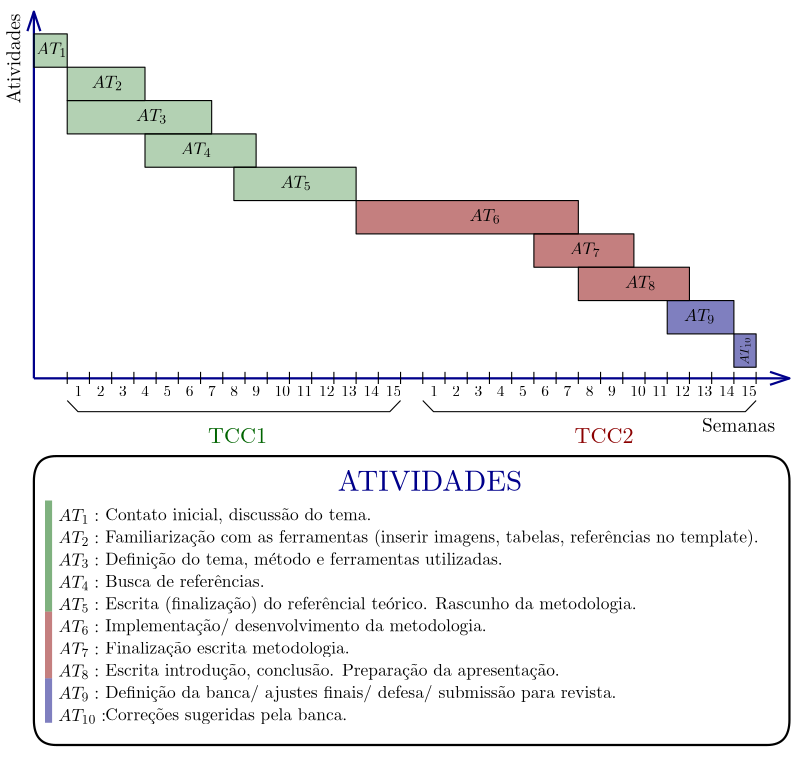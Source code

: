 <?xml version="1.0"?>
<!DOCTYPE ipe SYSTEM "ipe.dtd">
<ipe version="70218" creator="Ipe 7.2.24">
<info created="D:20230220100649" modified="D:20230305154931"/>
<ipestyle name="basic">
<symbol name="arrow/arc(spx)">
<path stroke="sym-stroke" fill="sym-stroke" pen="sym-pen">
0 0 m
-1 0.333 l
-1 -0.333 l
h
</path>
</symbol>
<symbol name="arrow/farc(spx)">
<path stroke="sym-stroke" fill="white" pen="sym-pen">
0 0 m
-1 0.333 l
-1 -0.333 l
h
</path>
</symbol>
<symbol name="arrow/ptarc(spx)">
<path stroke="sym-stroke" fill="sym-stroke" pen="sym-pen">
0 0 m
-1 0.333 l
-0.8 0 l
-1 -0.333 l
h
</path>
</symbol>
<symbol name="arrow/fptarc(spx)">
<path stroke="sym-stroke" fill="white" pen="sym-pen">
0 0 m
-1 0.333 l
-0.8 0 l
-1 -0.333 l
h
</path>
</symbol>
<symbol name="mark/circle(sx)" transformations="translations">
<path fill="sym-stroke">
0.6 0 0 0.6 0 0 e
0.4 0 0 0.4 0 0 e
</path>
</symbol>
<symbol name="mark/disk(sx)" transformations="translations">
<path fill="sym-stroke">
0.6 0 0 0.6 0 0 e
</path>
</symbol>
<symbol name="mark/fdisk(sfx)" transformations="translations">
<group>
<path fill="sym-fill">
0.5 0 0 0.5 0 0 e
</path>
<path fill="sym-stroke" fillrule="eofill">
0.6 0 0 0.6 0 0 e
0.4 0 0 0.4 0 0 e
</path>
</group>
</symbol>
<symbol name="mark/box(sx)" transformations="translations">
<path fill="sym-stroke" fillrule="eofill">
-0.6 -0.6 m
0.6 -0.6 l
0.6 0.6 l
-0.6 0.6 l
h
-0.4 -0.4 m
0.4 -0.4 l
0.4 0.4 l
-0.4 0.4 l
h
</path>
</symbol>
<symbol name="mark/square(sx)" transformations="translations">
<path fill="sym-stroke">
-0.6 -0.6 m
0.6 -0.6 l
0.6 0.6 l
-0.6 0.6 l
h
</path>
</symbol>
<symbol name="mark/fsquare(sfx)" transformations="translations">
<group>
<path fill="sym-fill">
-0.5 -0.5 m
0.5 -0.5 l
0.5 0.5 l
-0.5 0.5 l
h
</path>
<path fill="sym-stroke" fillrule="eofill">
-0.6 -0.6 m
0.6 -0.6 l
0.6 0.6 l
-0.6 0.6 l
h
-0.4 -0.4 m
0.4 -0.4 l
0.4 0.4 l
-0.4 0.4 l
h
</path>
</group>
</symbol>
<symbol name="mark/cross(sx)" transformations="translations">
<group>
<path fill="sym-stroke">
-0.43 -0.57 m
0.57 0.43 l
0.43 0.57 l
-0.57 -0.43 l
h
</path>
<path fill="sym-stroke">
-0.43 0.57 m
0.57 -0.43 l
0.43 -0.57 l
-0.57 0.43 l
h
</path>
</group>
</symbol>
<symbol name="arrow/fnormal(spx)">
<path stroke="sym-stroke" fill="white" pen="sym-pen">
0 0 m
-1 0.333 l
-1 -0.333 l
h
</path>
</symbol>
<symbol name="arrow/pointed(spx)">
<path stroke="sym-stroke" fill="sym-stroke" pen="sym-pen">
0 0 m
-1 0.333 l
-0.8 0 l
-1 -0.333 l
h
</path>
</symbol>
<symbol name="arrow/fpointed(spx)">
<path stroke="sym-stroke" fill="white" pen="sym-pen">
0 0 m
-1 0.333 l
-0.8 0 l
-1 -0.333 l
h
</path>
</symbol>
<symbol name="arrow/linear(spx)">
<path stroke="sym-stroke" pen="sym-pen">
-1 0.333 m
0 0 l
-1 -0.333 l
</path>
</symbol>
<symbol name="arrow/fdouble(spx)">
<path stroke="sym-stroke" fill="white" pen="sym-pen">
0 0 m
-1 0.333 l
-1 -0.333 l
h
-1 0 m
-2 0.333 l
-2 -0.333 l
h
</path>
</symbol>
<symbol name="arrow/double(spx)">
<path stroke="sym-stroke" fill="sym-stroke" pen="sym-pen">
0 0 m
-1 0.333 l
-1 -0.333 l
h
-1 0 m
-2 0.333 l
-2 -0.333 l
h
</path>
</symbol>
<symbol name="arrow/mid-normal(spx)">
<path stroke="sym-stroke" fill="sym-stroke" pen="sym-pen">
0.5 0 m
-0.5 0.333 l
-0.5 -0.333 l
h
</path>
</symbol>
<symbol name="arrow/mid-fnormal(spx)">
<path stroke="sym-stroke" fill="white" pen="sym-pen">
0.5 0 m
-0.5 0.333 l
-0.5 -0.333 l
h
</path>
</symbol>
<symbol name="arrow/mid-pointed(spx)">
<path stroke="sym-stroke" fill="sym-stroke" pen="sym-pen">
0.5 0 m
-0.5 0.333 l
-0.3 0 l
-0.5 -0.333 l
h
</path>
</symbol>
<symbol name="arrow/mid-fpointed(spx)">
<path stroke="sym-stroke" fill="white" pen="sym-pen">
0.5 0 m
-0.5 0.333 l
-0.3 0 l
-0.5 -0.333 l
h
</path>
</symbol>
<symbol name="arrow/mid-double(spx)">
<path stroke="sym-stroke" fill="sym-stroke" pen="sym-pen">
1 0 m
0 0.333 l
0 -0.333 l
h
0 0 m
-1 0.333 l
-1 -0.333 l
h
</path>
</symbol>
<symbol name="arrow/mid-fdouble(spx)">
<path stroke="sym-stroke" fill="white" pen="sym-pen">
1 0 m
0 0.333 l
0 -0.333 l
h
0 0 m
-1 0.333 l
-1 -0.333 l
h
</path>
</symbol>
<anglesize name="22.5 deg" value="22.5"/>
<anglesize name="30 deg" value="30"/>
<anglesize name="45 deg" value="45"/>
<anglesize name="60 deg" value="60"/>
<anglesize name="90 deg" value="90"/>
<arrowsize name="large" value="10"/>
<arrowsize name="small" value="5"/>
<arrowsize name="tiny" value="3"/>
<color name="blue" value="0 0 1"/>
<color name="brown" value="0.647 0.165 0.165"/>
<color name="darkblue" value="0 0 0.545"/>
<color name="darkcyan" value="0 0.545 0.545"/>
<color name="darkgray" value="0.663"/>
<color name="darkgreen" value="0 0.392 0"/>
<color name="darkmagenta" value="0.545 0 0.545"/>
<color name="darkorange" value="1 0.549 0"/>
<color name="darkred" value="0.545 0 0"/>
<color name="gold" value="1 0.843 0"/>
<color name="gray" value="0.745"/>
<color name="green" value="0 1 0"/>
<color name="lightblue" value="0.678 0.847 0.902"/>
<color name="lightcyan" value="0.878 1 1"/>
<color name="lightgray" value="0.827"/>
<color name="lightgreen" value="0.565 0.933 0.565"/>
<color name="lightyellow" value="1 1 0.878"/>
<color name="navy" value="0 0 0.502"/>
<color name="orange" value="1 0.647 0"/>
<color name="pink" value="1 0.753 0.796"/>
<color name="purple" value="0.627 0.125 0.941"/>
<color name="red" value="1 0 0"/>
<color name="seagreen" value="0.18 0.545 0.341"/>
<color name="turquoise" value="0.251 0.878 0.816"/>
<color name="violet" value="0.933 0.51 0.933"/>
<color name="yellow" value="1 1 0"/>
<dashstyle name="dash dot dotted" value="[4 2 1 2 1 2] 0"/>
<dashstyle name="dash dotted" value="[4 2 1 2] 0"/>
<dashstyle name="dashed" value="[4] 0"/>
<dashstyle name="dotted" value="[1 3] 0"/>
<gridsize name="10 pts (~3.5 mm)" value="10"/>
<gridsize name="14 pts (~5 mm)" value="14"/>
<gridsize name="16 pts (~6 mm)" value="16"/>
<gridsize name="20 pts (~7 mm)" value="20"/>
<gridsize name="28 pts (~10 mm)" value="28"/>
<gridsize name="32 pts (~12 mm)" value="32"/>
<gridsize name="4 pts" value="4"/>
<gridsize name="56 pts (~20 mm)" value="56"/>
<gridsize name="8 pts (~3 mm)" value="8"/>
<opacity name="10%" value="0.1"/>
<opacity name="30%" value="0.3"/>
<opacity name="50%" value="0.5"/>
<opacity name="75%" value="0.75"/>
<pen name="fat" value="1.2"/>
<pen name="heavier" value="0.8"/>
<pen name="ultrafat" value="2"/>
<symbolsize name="large" value="5"/>
<symbolsize name="small" value="2"/>
<symbolsize name="tiny" value="1.1"/>
<textsize name="Huge" value="\Huge"/>
<textsize name="LARGE" value="\LARGE"/>
<textsize name="Large" value="\Large"/>
<textsize name="footnote" value="\footnotesize"/>
<textsize name="huge" value="\huge"/>
<textsize name="large" value="\large"/>
<textsize name="small" value="\small"/>
<textsize name="tiny" value="\tiny"/>
<textstyle name="center" begin="\begin{center}" end="\end{center}"/>
<textstyle name="item" begin="\begin{itemize}\item{}" end="\end{itemize}"/>
<textstyle name="itemize" begin="\begin{itemize}" end="\end{itemize}"/>
<tiling name="falling" angle="-60" step="4" width="1"/>
<tiling name="rising" angle="30" step="4" width="1"/>
</ipestyle>
<page>
<layer name="alpha"/>
<view layers="alpha" active="alpha"/>
<path layer="alpha" matrix="1.0002 0 0 1.15254 -0.0164319 -117.763" stroke="white">
84 772 m
84 536 l
372 536 l
372 772 l
h
</path>
<path matrix="1 0 0 1 0 -20" stroke="darkblue" pen="heavier" arrow="linear/normal">
96 656 m
368 656 l
</path>
<path matrix="1 0 0 1.17857 0 -137.143" stroke="darkblue" pen="heavier" arrow="linear/normal">
96 656 m
96 768 l
</path>
<path matrix="0.967742 0 0 1 15.0968 -20" stroke="black">
96 648 m
100 644 l
216 644 l
220 648 l
</path>
<text matrix="0.8 0 0 0.8 43.4567 107.081" pos="144 632" stroke="darkgreen" type="label" width="26.567" height="6.808" depth="0" valign="baseline">TCC1</text>
<text matrix="0.8 0 0 0.8 175.457 107.081" pos="144 632" stroke="darkred" type="label" width="26.567" height="6.808" depth="0" valign="baseline">TCC2</text>
<text matrix="0.7 0 0 0.7 235.683 174.333" pos="144 632" stroke="black" type="label" width="37.692" height="6.808" depth="0" valign="baseline">Semanas</text>
<text matrix="0 0.7 -0.7 0 533.499 634.159" pos="144 632" stroke="black" type="label" width="46.271" height="6.918" depth="0" valign="baseline">Atividades</text>
<text matrix="1.05 0 0 1.05 54.2169 -68.0584" pos="144 632" stroke="darkblue" type="label" width="63.235" height="6.808" depth="0" valign="baseline">ATIVIDADES</text>
<path matrix="1 0 0 1 0 20" stroke="black" fill="darkgreen" opacity="30%" stroke-opacity="opaque">
96 740 m
96 728 l
108 728 l
108 740 l
h
</path>
<text matrix="0.63 0 0 0.63 6.07732 354.452" pos="144 632" stroke="black" type="label" width="17.763" height="6.812" depth="1.49" valign="baseline" style="math">AT_1</text>
<text matrix="0.63 0 0 0.63 14.0773 186.452" pos="144 632" stroke="black" type="label" width="23.298" height="6.812" depth="1.49" valign="baseline" style="math">AT_1:</text>
<text matrix="0.63 0 0 0.63 30.9895 186.748" pos="144 632" stroke="black" type="label" width="152.097" height="6.926" depth="1.93" valign="baseline">Contato inicial, discussão do tema.</text>
<path matrix="2.33333 0 0 1 -116 8" stroke="black" fill="darkgreen" opacity="30%" stroke-opacity="opaque">
96 740 m
96 728 l
108 728 l
108 740 l
h
</path>
<text matrix="0.63 0 0 0.63 26.0773 342.452" pos="144 632" stroke="black" type="label" width="17.763" height="6.812" depth="1.49" valign="baseline" style="math">AT_2</text>
<text matrix="0.63 0 0 0.63 14.0773 178.452" pos="144 632" stroke="black" type="label" width="23.298" height="6.812" depth="1.49" valign="baseline" style="math">AT_2:</text>
<text matrix="0.63 0 0 0.63 30.9895 178.748" pos="144 632" stroke="black" type="label" width="373.71" height="7.473" depth="2.49" valign="baseline">Familiarização com as ferramentas (inserir imagens, tabelas, referências no template).</text>
<path matrix="4.33331 0 0 1 -307.998 -4" stroke="black" fill="darkgreen" opacity="30%" stroke-opacity="opaque">
96 740 m
96 728 l
108 728 l
108 740 l
h
</path>
<text matrix="0.63 0 0 0.63 42.0773 330.452" pos="144 632" stroke="black" type="label" width="17.763" height="6.812" depth="1.49" valign="baseline" style="math">AT_3</text>
<text matrix="0.63 0 0 0.63 14.0773 170.452" pos="144 632" stroke="black" type="label" width="23.298" height="6.812" depth="1.49" valign="baseline" style="math">AT_3:</text>
<text matrix="0.63 0 0 0.63 30.9895 170.748" pos="144 632" stroke="black" type="label" width="227.232" height="6.926" depth="1.93" valign="baseline">Definição do tema, método e ferramentas utilizadas.</text>
<path matrix="3.33332 0 0 1 -183.999 -16" stroke="black" fill="darkgreen" opacity="30%" stroke-opacity="opaque">
96 740 m
96 728 l
108 728 l
108 740 l
h
</path>
<text matrix="0.63 0 0 0.63 58.0773 318.452" pos="144 632" stroke="black" type="label" width="17.763" height="6.812" depth="1.49" valign="baseline" style="math">AT_4</text>
<text matrix="0.63 0 0 0.63 14.0773 162.452" pos="144 632" stroke="black" type="label" width="23.298" height="6.812" depth="1.49" valign="baseline" style="math">AT_4:</text>
<text matrix="0.63 0 0 0.63 30.9895 162.748" pos="144 632" stroke="black" type="label" width="91.075" height="6.918" depth="0" valign="baseline">Busca de referências.</text>
<path matrix="3.66669 0 0 1 -184.003 -28" stroke="black" fill="darkgreen" opacity="30%" stroke-opacity="opaque">
96 740 m
96 728 l
108 728 l
108 740 l
h
</path>
<text matrix="0.63 0 0 0.63 94.077 306.452" pos="144 632" stroke="black" type="label" width="17.763" height="6.812" depth="1.49" valign="baseline" style="math">AT_5</text>
<text matrix="0.63 0 0 0.63 14.0773 154.452" pos="144 632" stroke="black" type="label" width="23.298" height="6.812" depth="1.49" valign="baseline" style="math">AT_5:</text>
<text matrix="0.63 0 0 0.63 30.9895 154.748" pos="144 632" stroke="black" type="label" width="303.806" height="7.473" depth="2.49" valign="baseline">Escrita (finalização) do referêncial teórico. Rascunho da metodologia.</text>
<path matrix="6.66667 0 0 1 -428.001 -40" stroke="black" fill="darkred" opacity="50%" stroke-opacity="opaque">
96 740 m
96 728 l
108 728 l
108 740 l
h
</path>
<text matrix="0.63 0 0 0.63 162.077 294.452" pos="144 632" stroke="black" type="label" width="17.763" height="6.812" depth="1.49" valign="baseline" style="math">AT_6</text>
<text matrix="0.63 0 0 0.63 14.0773 146.452" pos="144 632" stroke="black" type="label" width="23.298" height="6.812" depth="1.49" valign="baseline" style="math">AT_6:</text>
<text matrix="0.63 0 0 0.63 30.9895 146.748" pos="144 632" stroke="black" type="label" width="218.127" height="7.473" depth="2.49" valign="baseline">Implementação/ desenvolvimento da metodologia.</text>
<path matrix="2.99999 0 0 1 -11.9986 -52" stroke="black" fill="darkred" opacity="50%" stroke-opacity="opaque">
96 740 m
96 728 l
108 728 l
108 740 l
h
</path>
<text matrix="0.63 0 0 0.63 198.077 282.452" pos="144 632" stroke="black" type="label" width="17.763" height="6.812" depth="1.49" valign="baseline" style="math">AT_7</text>
<text matrix="0.63 0 0 0.63 14.0773 138.452" pos="144 632" stroke="black" type="label" width="23.298" height="6.812" depth="1.49" valign="baseline" style="math">AT_7:</text>
<text matrix="0.63 0 0 0.63 30.9895 138.748" pos="144 632" stroke="black" type="label" width="139.699" height="6.926" depth="1.93" valign="baseline">Finalização escrita metodologia.</text>
<path matrix="3.33328 0 0 1 -27.994 -64" stroke="black" fill="darkred" opacity="50%" stroke-opacity="opaque">
96 740 m
96 728 l
108 728 l
108 740 l
h
</path>
<text matrix="0.63 0 0 0.63 218.077 270.452" pos="144 632" stroke="black" type="label" width="17.763" height="6.812" depth="1.49" valign="baseline" style="math">AT_8</text>
<text matrix="0.63 0 0 0.63 14.0773 130.452" pos="144 632" stroke="black" type="label" width="23.298" height="6.812" depth="1.49" valign="baseline" style="math">AT_8:</text>
<text matrix="0.63 0 0 0.63 30.9895 130.748" pos="144 632" stroke="black" type="label" width="259.887" height="6.926" depth="1.93" valign="baseline">Escrita introdução, conclusão. Preparação da apresentação.</text>
<path matrix="1 0 0 1.13043 0 -101.913" stroke="black" pen="heavier">
104 628 m
96 628
96 620 c
96 544 l
96 536
104 536 c
360 536 l
368 536
368 544 c
368 620 l
368 628
360 628 c
h
</path>
<path matrix="0.638875 0 0 1.11148 36.1125 -83.759" fill="darkgreen" opacity="50%" stroke-opacity="30%">
100 608 m
100 572 l
104 572 l
104 608 l
h
</path>
<path matrix="0.638875 0 0 0.66688 36.1125 146.544" fill="darkred" opacity="50%" stroke-opacity="30%">
100 608 m
100 572 l
104 572 l
104 608 l
h
</path>
<path matrix="1 0 0 0.545683 0 278.181" stroke="black">
108 652 m
108 660 l
</path>
<path matrix="1 0 0 0.545683 8 278.181" stroke="black">
108 652 m
108 660 l
</path>
<path matrix="1 0 0 0.545683 16 278.181" stroke="black">
108 652 m
108 660 l
</path>
<path matrix="1 0 0 0.545683 24 278.181" stroke="black">
108 652 m
108 660 l
</path>
<path matrix="1 0 0 0.545683 32 278.181" stroke="black">
108 652 m
108 660 l
</path>
<path matrix="1 0 0 0.545683 40 278.181" stroke="black">
108 652 m
108 660 l
</path>
<path matrix="1 0 0 0.545683 48 278.181" stroke="black">
108 652 m
108 660 l
</path>
<path matrix="1 0 0 0.545683 56 278.181" stroke="black">
108 652 m
108 660 l
</path>
<path matrix="1 0 0 0.545683 64 278.181" stroke="black">
108 652 m
108 660 l
</path>
<path matrix="1 0 0 0.545683 72 278.181" stroke="black">
108 652 m
108 660 l
</path>
<path matrix="1 0 0 0.545683 80 278.181" stroke="black">
108 652 m
108 660 l
</path>
<path matrix="1 0 0 0.545683 88 278.181" stroke="black">
108 652 m
108 660 l
</path>
<path matrix="1 0 0 0.545683 96 278.181" stroke="black">
108 652 m
108 660 l
</path>
<path matrix="1 0 0 0.545683 104 278.181" stroke="black">
108 652 m
108 660 l
</path>
<path matrix="1 0 0 0.545683 112 278.181" stroke="black">
108 652 m
108 660 l
</path>
<path matrix="1 0 0 0.545683 120 278.181" stroke="black">
108 652 m
108 660 l
</path>
<path matrix="1 0 0 0.545683 128 278.181" stroke="black">
108 652 m
108 660 l
</path>
<path matrix="1 0 0 0.545683 136 278.181" stroke="black">
108 652 m
108 660 l
</path>
<path matrix="1 0 0 0.545683 144 278.181" stroke="black">
108 652 m
108 660 l
</path>
<path matrix="1 0 0 0.545683 152 278.181" stroke="black">
108 652 m
108 660 l
</path>
<path matrix="1 0 0 0.545683 160 278.181" stroke="black">
108 652 m
108 660 l
</path>
<path matrix="1 0 0 0.545683 168 278.181" stroke="black">
108 652 m
108 660 l
</path>
<path matrix="1 0 0 0.545683 176 278.181" stroke="black">
108 652 m
108 660 l
</path>
<path matrix="1 0 0 0.545683 184 278.181" stroke="black">
108 652 m
108 660 l
</path>
<path matrix="1 0 0 0.545683 192 278.181" stroke="black">
108 652 m
108 660 l
</path>
<path matrix="1 0 0 0.545683 200 278.181" stroke="black">
108 652 m
108 660 l
</path>
<path matrix="1 0 0 0.545683 208 278.181" stroke="black">
108 652 m
108 660 l
</path>
<path matrix="1 0 0 0.545683 216 278.181" stroke="black">
108 652 m
108 660 l
</path>
<path matrix="1 0 0 0.545683 224 278.181" stroke="black">
108 652 m
108 660 l
</path>
<path matrix="1 0 0 0.545683 232 278.181" stroke="black">
108 652 m
108 660 l
</path>
<path matrix="1 0 0 0.545683 240 278.181" stroke="black">
108 652 m
108 660 l
</path>
<path matrix="1 0 0 0.545683 248 278.181" stroke="black">
108 652 m
108 660 l
</path>
<text matrix="0.56 0 0 0.56 30.0056 275.657" pos="144 632" stroke="black" type="label" width="4.981" height="6.42" depth="0" valign="baseline">1</text>
<text matrix="0.56 0 0 0.56 38.0056 275.657" pos="144 632" stroke="black" type="label" width="4.981" height="6.42" depth="0" valign="baseline">2</text>
<text matrix="0.56 0 0 0.56 46.0056 275.657" pos="144 632" stroke="black" type="label" width="4.981" height="6.42" depth="0" valign="baseline">3</text>
<text matrix="0.56 0 0 0.56 54.0056 275.657" pos="144 632" stroke="black" type="label" width="4.981" height="6.42" depth="0" valign="baseline">4</text>
<text matrix="0.56 0 0 0.56 62.0056 275.657" pos="144 632" stroke="black" type="label" width="4.981" height="6.42" depth="0" valign="baseline">5</text>
<text matrix="0.56 0 0 0.56 70.0056 275.657" pos="144 632" stroke="black" type="label" width="4.981" height="6.42" depth="0" valign="baseline">6</text>
<text matrix="0.56 0 0 0.56 78.0056 275.657" pos="144 632" stroke="black" type="label" width="4.981" height="6.42" depth="0" valign="baseline">7</text>
<text matrix="0.56 0 0 0.56 86.0056 275.657" pos="144 632" stroke="black" type="label" width="4.981" height="6.42" depth="0" valign="baseline">8</text>
<text matrix="0.56 0 0 0.56 94.0056 275.657" pos="144 632" stroke="black" type="label" width="4.981" height="6.42" depth="0" valign="baseline">9</text>
<text matrix="0.56 0 0 0.56 102.006 275.657" pos="144 632" stroke="black" type="label" width="9.963" height="6.42" depth="0" valign="baseline">10</text>
<text matrix="0.56 0 0 0.56 110.006 275.657" pos="144 632" stroke="black" type="label" width="9.963" height="6.42" depth="0" valign="baseline">11</text>
<text matrix="0.56 0 0 0.56 118.006 275.657" pos="144 632" stroke="black" type="label" width="9.963" height="6.42" depth="0" valign="baseline">12</text>
<text matrix="0.56 0 0 0.56 126.006 275.657" pos="144 632" stroke="black" type="label" width="9.963" height="6.42" depth="0" valign="baseline">13</text>
<text matrix="0.56 0 0 0.56 134.006 275.657" pos="144 632" stroke="black" type="label" width="9.963" height="6.42" depth="0" valign="baseline">14</text>
<text matrix="0.56 0 0 0.56 142.006 275.657" pos="144 632" stroke="black" type="label" width="9.963" height="6.42" depth="0" valign="baseline">15</text>
<path matrix="0.967742 0 0 1 143.097 -20" stroke="black">
96 648 m
100 644 l
216 644 l
220 648 l
</path>
<text matrix="0.56 0 0 0.56 158.006 275.657" pos="144 632" stroke="black" type="label" width="4.981" height="6.42" depth="0" valign="baseline">1</text>
<text matrix="0.56 0 0 0.56 166.006 275.657" pos="144 632" stroke="black" type="label" width="4.981" height="6.42" depth="0" valign="baseline">2</text>
<text matrix="0.56 0 0 0.56 174.006 275.657" pos="144 632" stroke="black" type="label" width="4.981" height="6.42" depth="0" valign="baseline">3</text>
<text matrix="0.56 0 0 0.56 182.006 275.657" pos="144 632" stroke="black" type="label" width="4.981" height="6.42" depth="0" valign="baseline">4</text>
<text matrix="0.56 0 0 0.56 190.006 275.657" pos="144 632" stroke="black" type="label" width="4.981" height="6.42" depth="0" valign="baseline">5</text>
<text matrix="0.56 0 0 0.56 198.006 275.657" pos="144 632" stroke="black" type="label" width="4.981" height="6.42" depth="0" valign="baseline">6</text>
<text matrix="0.56 0 0 0.56 206.006 275.657" pos="144 632" stroke="black" type="label" width="4.981" height="6.42" depth="0" valign="baseline">7</text>
<text matrix="0.56 0 0 0.56 214.006 275.657" pos="144 632" stroke="black" type="label" width="4.981" height="6.42" depth="0" valign="baseline">8</text>
<text matrix="0.56 0 0 0.56 222.006 275.657" pos="144 632" stroke="black" type="label" width="4.981" height="6.42" depth="0" valign="baseline">9</text>
<text matrix="0.56 0 0 0.56 230.006 275.657" pos="144 632" stroke="black" type="label" width="9.963" height="6.42" depth="0" valign="baseline">10</text>
<text matrix="0.56 0 0 0.56 238.006 275.657" pos="144 632" stroke="black" type="label" width="9.963" height="6.42" depth="0" valign="baseline">11</text>
<text matrix="0.56 0 0 0.56 246.006 275.657" pos="144 632" stroke="black" type="label" width="9.963" height="6.42" depth="0" valign="baseline">12</text>
<text matrix="0.56 0 0 0.56 254.006 275.657" pos="144 632" stroke="black" type="label" width="9.963" height="6.42" depth="0" valign="baseline">13</text>
<text matrix="0.56 0 0 0.56 262.006 275.657" pos="144 632" stroke="black" type="label" width="9.963" height="6.42" depth="0" valign="baseline">14</text>
<text matrix="0.56 0 0 0.56 270.006 275.657" pos="144 632" stroke="black" type="label" width="9.963" height="6.42" depth="0" valign="baseline">15</text>
<path matrix="1.99994 0 0 1 132.007 -76" stroke="black" fill="navy" opacity="50%" stroke-opacity="opaque">
96 740 m
96 728 l
108 728 l
108 740 l
h
</path>
<text matrix="0.63 0 0 0.63 239.358 258.452" pos="144 632" stroke="black" type="label" width="17.763" height="6.812" depth="1.49" valign="baseline" style="math">AT_9</text>
<path matrix="0.666578 0 0 1 284.01 -88" stroke="black" fill="navy" opacity="50%" stroke-opacity="opaque">
96 740 m
96 728 l
108 728 l
108 740 l
h
</path>
<text matrix="0 0.4536 -0.4536 0 639.982 575.69" pos="144 632" stroke="black" type="label" width="21.735" height="6.812" depth="1.49" valign="baseline" style="math">AT_{10}</text>
<text matrix="0.63 0 0 0.63 14.0773 122.452" pos="144 632" stroke="black" type="label" width="23.298" height="6.812" depth="1.49" valign="baseline" style="math">AT_9:</text>
<text matrix="0.63 0 0 0.63 30.9895 122.748" pos="144 632" stroke="black" type="label" width="292.321" height="7.473" depth="2.49" valign="baseline">Definição da banca/ ajustes finais/ defesa/ submissão para revista.</text>
<text matrix="0.63 0 0 0.63 14.0773 114.452" pos="144 632" stroke="black" type="label" width="27.269" height="6.812" depth="1.49" valign="baseline" style="math">AT_{10}:</text>
<text matrix="0.63 0 0 0.63 30.9895 114.748" pos="144 632" stroke="black" type="label" width="138.343" height="6.926" depth="1.93" valign="baseline">Correções sugeridas pela banca.</text>
<path matrix="0.638875 0 0 0.444593 36.1125 257.692" fill="navy" opacity="50%" stroke-opacity="30%">
100 608 m
100 572 l
104 572 l
104 608 l
h
</path>
</page>
</ipe>
